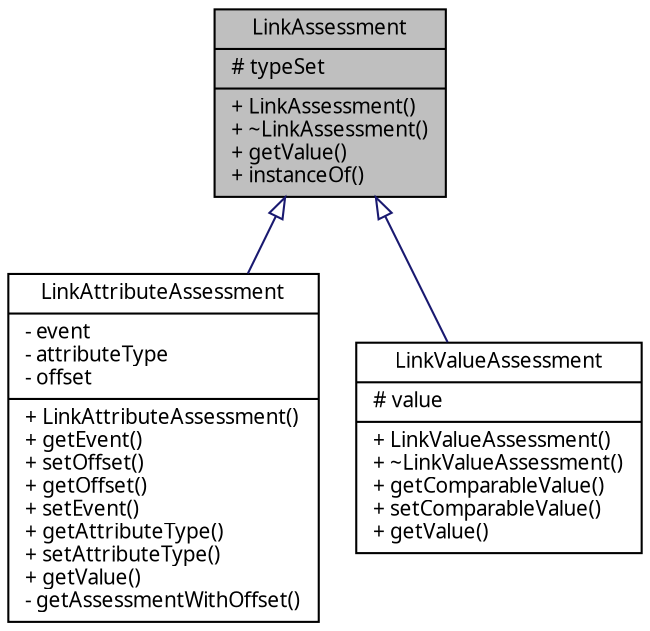 digraph G
{
  edge [fontname="FreeSans.ttf",fontsize=10,labelfontname="FreeSans.ttf",labelfontsize=10];
  node [fontname="FreeSans.ttf",fontsize=10,shape=record];
  Node1 [label="{LinkAssessment\n|# typeSet\l|+ LinkAssessment()\l+ ~LinkAssessment()\l+ getValue()\l+ instanceOf()\l}",height=0.2,width=0.4,color="black", fillcolor="grey75", style="filled" fontcolor="black"];
  Node1 -> Node2 [dir=back,color="midnightblue",fontsize=10,style="solid",arrowtail="empty"];
  Node2 [label="{LinkAttributeAssessment\n|- event\l- attributeType\l- offset\l|+ LinkAttributeAssessment()\l+ getEvent()\l+ setOffset()\l+ getOffset()\l+ setEvent()\l+ getAttributeType()\l+ setAttributeType()\l+ getValue()\l- getAssessmentWithOffset()\l}",height=0.2,width=0.4,color="black", fillcolor="white", style="filled",URL="$classbr_1_1pucrio_1_1telemidia_1_1ginga_1_1ncl_1_1model_1_1link_1_1LinkAttributeAssessment.html"];
  Node1 -> Node3 [dir=back,color="midnightblue",fontsize=10,style="solid",arrowtail="empty"];
  Node3 [label="{LinkValueAssessment\n|# value\l|+ LinkValueAssessment()\l+ ~LinkValueAssessment()\l+ getComparableValue()\l+ setComparableValue()\l+ getValue()\l}",height=0.2,width=0.4,color="black", fillcolor="white", style="filled",URL="$classbr_1_1pucrio_1_1telemidia_1_1ginga_1_1ncl_1_1model_1_1link_1_1LinkValueAssessment.html"];
}
